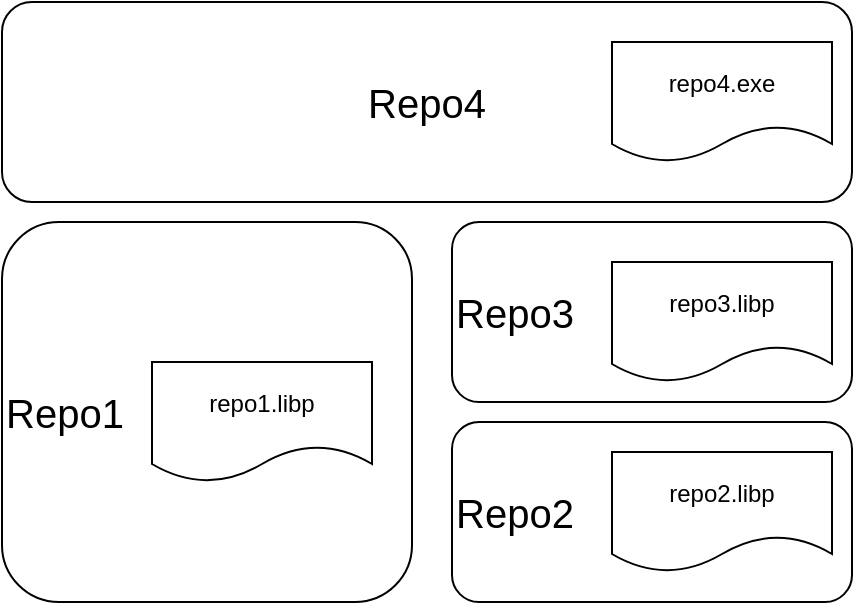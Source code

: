 <mxfile version="13.6.2" type="device"><diagram id="CpbnCtaWszOKM2pBgb98" name="Page-1"><mxGraphModel dx="1086" dy="966" grid="1" gridSize="10" guides="1" tooltips="1" connect="1" arrows="1" fold="1" page="1" pageScale="1" pageWidth="850" pageHeight="1100" math="0" shadow="0"><root><mxCell id="0"/><mxCell id="1" parent="0"/><mxCell id="BkFAEJ4trbAFWILIhy27-1" value="Repo1" style="rounded=1;whiteSpace=wrap;html=1;align=left;fontSize=20;" vertex="1" parent="1"><mxGeometry x="160" y="390" width="205" height="190" as="geometry"/></mxCell><mxCell id="BkFAEJ4trbAFWILIhy27-2" value="Repo2" style="rounded=1;whiteSpace=wrap;html=1;align=left;fontSize=20;" vertex="1" parent="1"><mxGeometry x="385" y="490" width="200" height="90" as="geometry"/></mxCell><mxCell id="BkFAEJ4trbAFWILIhy27-4" value="Repo3" style="rounded=1;whiteSpace=wrap;html=1;align=left;fontSize=20;" vertex="1" parent="1"><mxGeometry x="385" y="390" width="200" height="90" as="geometry"/></mxCell><mxCell id="BkFAEJ4trbAFWILIhy27-9" value="Repo4" style="rounded=1;whiteSpace=wrap;html=1;fontSize=20;" vertex="1" parent="1"><mxGeometry x="160" y="280" width="425" height="100" as="geometry"/></mxCell><mxCell id="BkFAEJ4trbAFWILIhy27-13" value="repo4.exe" style="shape=document;whiteSpace=wrap;html=1;boundedLbl=1;" vertex="1" parent="1"><mxGeometry x="465" y="300" width="110" height="60" as="geometry"/></mxCell><mxCell id="BkFAEJ4trbAFWILIhy27-14" value="repo3.libp" style="shape=document;whiteSpace=wrap;html=1;boundedLbl=1;" vertex="1" parent="1"><mxGeometry x="465" y="410" width="110" height="60" as="geometry"/></mxCell><mxCell id="BkFAEJ4trbAFWILIhy27-15" value="repo2.libp" style="shape=document;whiteSpace=wrap;html=1;boundedLbl=1;" vertex="1" parent="1"><mxGeometry x="465" y="505" width="110" height="60" as="geometry"/></mxCell><mxCell id="BkFAEJ4trbAFWILIhy27-16" value="repo1.libp" style="shape=document;whiteSpace=wrap;html=1;boundedLbl=1;" vertex="1" parent="1"><mxGeometry x="235" y="460" width="110" height="60" as="geometry"/></mxCell></root></mxGraphModel></diagram></mxfile>